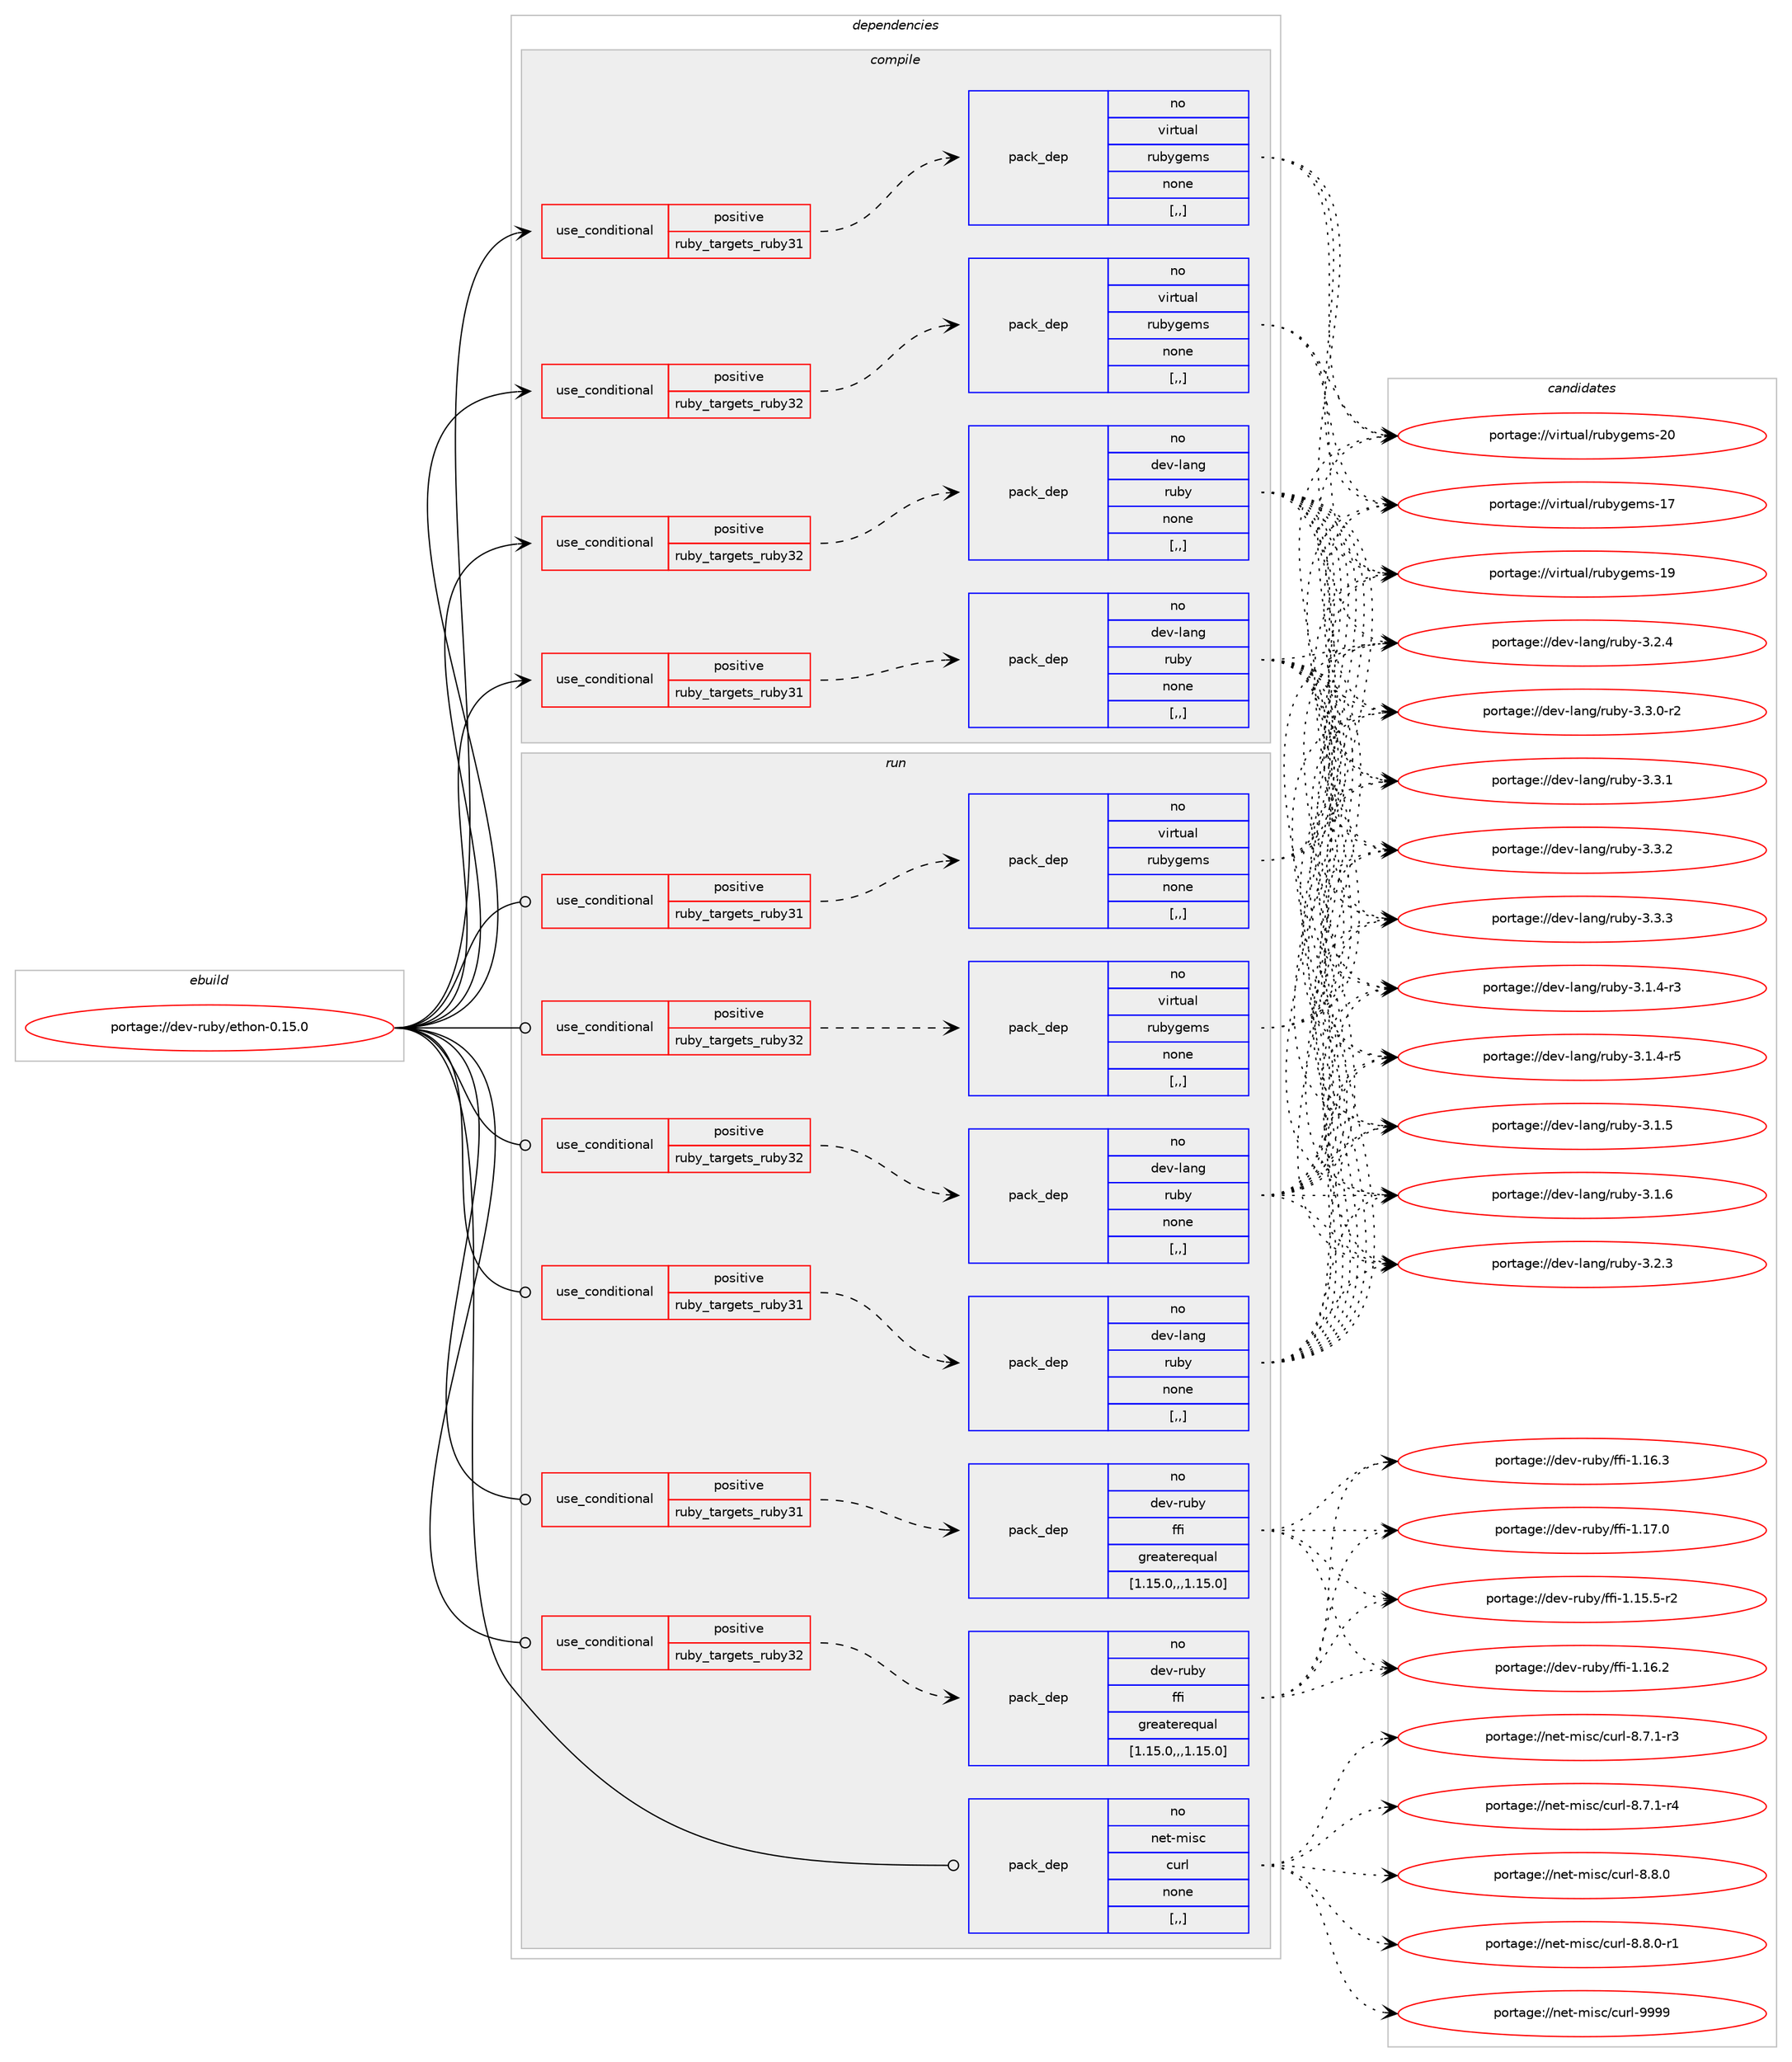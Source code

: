 digraph prolog {

# *************
# Graph options
# *************

newrank=true;
concentrate=true;
compound=true;
graph [rankdir=LR,fontname=Helvetica,fontsize=10,ranksep=1.5];#, ranksep=2.5, nodesep=0.2];
edge  [arrowhead=vee];
node  [fontname=Helvetica,fontsize=10];

# **********
# The ebuild
# **********

subgraph cluster_leftcol {
color=gray;
rank=same;
label=<<i>ebuild</i>>;
id [label="portage://dev-ruby/ethon-0.15.0", color=red, width=4, href="../dev-ruby/ethon-0.15.0.svg"];
}

# ****************
# The dependencies
# ****************

subgraph cluster_midcol {
color=gray;
label=<<i>dependencies</i>>;
subgraph cluster_compile {
fillcolor="#eeeeee";
style=filled;
label=<<i>compile</i>>;
subgraph cond46058 {
dependency178928 [label=<<TABLE BORDER="0" CELLBORDER="1" CELLSPACING="0" CELLPADDING="4"><TR><TD ROWSPAN="3" CELLPADDING="10">use_conditional</TD></TR><TR><TD>positive</TD></TR><TR><TD>ruby_targets_ruby31</TD></TR></TABLE>>, shape=none, color=red];
subgraph pack131589 {
dependency178929 [label=<<TABLE BORDER="0" CELLBORDER="1" CELLSPACING="0" CELLPADDING="4" WIDTH="220"><TR><TD ROWSPAN="6" CELLPADDING="30">pack_dep</TD></TR><TR><TD WIDTH="110">no</TD></TR><TR><TD>dev-lang</TD></TR><TR><TD>ruby</TD></TR><TR><TD>none</TD></TR><TR><TD>[,,]</TD></TR></TABLE>>, shape=none, color=blue];
}
dependency178928:e -> dependency178929:w [weight=20,style="dashed",arrowhead="vee"];
}
id:e -> dependency178928:w [weight=20,style="solid",arrowhead="vee"];
subgraph cond46059 {
dependency178930 [label=<<TABLE BORDER="0" CELLBORDER="1" CELLSPACING="0" CELLPADDING="4"><TR><TD ROWSPAN="3" CELLPADDING="10">use_conditional</TD></TR><TR><TD>positive</TD></TR><TR><TD>ruby_targets_ruby31</TD></TR></TABLE>>, shape=none, color=red];
subgraph pack131590 {
dependency178931 [label=<<TABLE BORDER="0" CELLBORDER="1" CELLSPACING="0" CELLPADDING="4" WIDTH="220"><TR><TD ROWSPAN="6" CELLPADDING="30">pack_dep</TD></TR><TR><TD WIDTH="110">no</TD></TR><TR><TD>virtual</TD></TR><TR><TD>rubygems</TD></TR><TR><TD>none</TD></TR><TR><TD>[,,]</TD></TR></TABLE>>, shape=none, color=blue];
}
dependency178930:e -> dependency178931:w [weight=20,style="dashed",arrowhead="vee"];
}
id:e -> dependency178930:w [weight=20,style="solid",arrowhead="vee"];
subgraph cond46060 {
dependency178932 [label=<<TABLE BORDER="0" CELLBORDER="1" CELLSPACING="0" CELLPADDING="4"><TR><TD ROWSPAN="3" CELLPADDING="10">use_conditional</TD></TR><TR><TD>positive</TD></TR><TR><TD>ruby_targets_ruby32</TD></TR></TABLE>>, shape=none, color=red];
subgraph pack131591 {
dependency178933 [label=<<TABLE BORDER="0" CELLBORDER="1" CELLSPACING="0" CELLPADDING="4" WIDTH="220"><TR><TD ROWSPAN="6" CELLPADDING="30">pack_dep</TD></TR><TR><TD WIDTH="110">no</TD></TR><TR><TD>dev-lang</TD></TR><TR><TD>ruby</TD></TR><TR><TD>none</TD></TR><TR><TD>[,,]</TD></TR></TABLE>>, shape=none, color=blue];
}
dependency178932:e -> dependency178933:w [weight=20,style="dashed",arrowhead="vee"];
}
id:e -> dependency178932:w [weight=20,style="solid",arrowhead="vee"];
subgraph cond46061 {
dependency178934 [label=<<TABLE BORDER="0" CELLBORDER="1" CELLSPACING="0" CELLPADDING="4"><TR><TD ROWSPAN="3" CELLPADDING="10">use_conditional</TD></TR><TR><TD>positive</TD></TR><TR><TD>ruby_targets_ruby32</TD></TR></TABLE>>, shape=none, color=red];
subgraph pack131592 {
dependency178935 [label=<<TABLE BORDER="0" CELLBORDER="1" CELLSPACING="0" CELLPADDING="4" WIDTH="220"><TR><TD ROWSPAN="6" CELLPADDING="30">pack_dep</TD></TR><TR><TD WIDTH="110">no</TD></TR><TR><TD>virtual</TD></TR><TR><TD>rubygems</TD></TR><TR><TD>none</TD></TR><TR><TD>[,,]</TD></TR></TABLE>>, shape=none, color=blue];
}
dependency178934:e -> dependency178935:w [weight=20,style="dashed",arrowhead="vee"];
}
id:e -> dependency178934:w [weight=20,style="solid",arrowhead="vee"];
}
subgraph cluster_compileandrun {
fillcolor="#eeeeee";
style=filled;
label=<<i>compile and run</i>>;
}
subgraph cluster_run {
fillcolor="#eeeeee";
style=filled;
label=<<i>run</i>>;
subgraph cond46062 {
dependency178936 [label=<<TABLE BORDER="0" CELLBORDER="1" CELLSPACING="0" CELLPADDING="4"><TR><TD ROWSPAN="3" CELLPADDING="10">use_conditional</TD></TR><TR><TD>positive</TD></TR><TR><TD>ruby_targets_ruby31</TD></TR></TABLE>>, shape=none, color=red];
subgraph pack131593 {
dependency178937 [label=<<TABLE BORDER="0" CELLBORDER="1" CELLSPACING="0" CELLPADDING="4" WIDTH="220"><TR><TD ROWSPAN="6" CELLPADDING="30">pack_dep</TD></TR><TR><TD WIDTH="110">no</TD></TR><TR><TD>dev-lang</TD></TR><TR><TD>ruby</TD></TR><TR><TD>none</TD></TR><TR><TD>[,,]</TD></TR></TABLE>>, shape=none, color=blue];
}
dependency178936:e -> dependency178937:w [weight=20,style="dashed",arrowhead="vee"];
}
id:e -> dependency178936:w [weight=20,style="solid",arrowhead="odot"];
subgraph cond46063 {
dependency178938 [label=<<TABLE BORDER="0" CELLBORDER="1" CELLSPACING="0" CELLPADDING="4"><TR><TD ROWSPAN="3" CELLPADDING="10">use_conditional</TD></TR><TR><TD>positive</TD></TR><TR><TD>ruby_targets_ruby31</TD></TR></TABLE>>, shape=none, color=red];
subgraph pack131594 {
dependency178939 [label=<<TABLE BORDER="0" CELLBORDER="1" CELLSPACING="0" CELLPADDING="4" WIDTH="220"><TR><TD ROWSPAN="6" CELLPADDING="30">pack_dep</TD></TR><TR><TD WIDTH="110">no</TD></TR><TR><TD>dev-ruby</TD></TR><TR><TD>ffi</TD></TR><TR><TD>greaterequal</TD></TR><TR><TD>[1.15.0,,,1.15.0]</TD></TR></TABLE>>, shape=none, color=blue];
}
dependency178938:e -> dependency178939:w [weight=20,style="dashed",arrowhead="vee"];
}
id:e -> dependency178938:w [weight=20,style="solid",arrowhead="odot"];
subgraph cond46064 {
dependency178940 [label=<<TABLE BORDER="0" CELLBORDER="1" CELLSPACING="0" CELLPADDING="4"><TR><TD ROWSPAN="3" CELLPADDING="10">use_conditional</TD></TR><TR><TD>positive</TD></TR><TR><TD>ruby_targets_ruby31</TD></TR></TABLE>>, shape=none, color=red];
subgraph pack131595 {
dependency178941 [label=<<TABLE BORDER="0" CELLBORDER="1" CELLSPACING="0" CELLPADDING="4" WIDTH="220"><TR><TD ROWSPAN="6" CELLPADDING="30">pack_dep</TD></TR><TR><TD WIDTH="110">no</TD></TR><TR><TD>virtual</TD></TR><TR><TD>rubygems</TD></TR><TR><TD>none</TD></TR><TR><TD>[,,]</TD></TR></TABLE>>, shape=none, color=blue];
}
dependency178940:e -> dependency178941:w [weight=20,style="dashed",arrowhead="vee"];
}
id:e -> dependency178940:w [weight=20,style="solid",arrowhead="odot"];
subgraph cond46065 {
dependency178942 [label=<<TABLE BORDER="0" CELLBORDER="1" CELLSPACING="0" CELLPADDING="4"><TR><TD ROWSPAN="3" CELLPADDING="10">use_conditional</TD></TR><TR><TD>positive</TD></TR><TR><TD>ruby_targets_ruby32</TD></TR></TABLE>>, shape=none, color=red];
subgraph pack131596 {
dependency178943 [label=<<TABLE BORDER="0" CELLBORDER="1" CELLSPACING="0" CELLPADDING="4" WIDTH="220"><TR><TD ROWSPAN="6" CELLPADDING="30">pack_dep</TD></TR><TR><TD WIDTH="110">no</TD></TR><TR><TD>dev-lang</TD></TR><TR><TD>ruby</TD></TR><TR><TD>none</TD></TR><TR><TD>[,,]</TD></TR></TABLE>>, shape=none, color=blue];
}
dependency178942:e -> dependency178943:w [weight=20,style="dashed",arrowhead="vee"];
}
id:e -> dependency178942:w [weight=20,style="solid",arrowhead="odot"];
subgraph cond46066 {
dependency178944 [label=<<TABLE BORDER="0" CELLBORDER="1" CELLSPACING="0" CELLPADDING="4"><TR><TD ROWSPAN="3" CELLPADDING="10">use_conditional</TD></TR><TR><TD>positive</TD></TR><TR><TD>ruby_targets_ruby32</TD></TR></TABLE>>, shape=none, color=red];
subgraph pack131597 {
dependency178945 [label=<<TABLE BORDER="0" CELLBORDER="1" CELLSPACING="0" CELLPADDING="4" WIDTH="220"><TR><TD ROWSPAN="6" CELLPADDING="30">pack_dep</TD></TR><TR><TD WIDTH="110">no</TD></TR><TR><TD>dev-ruby</TD></TR><TR><TD>ffi</TD></TR><TR><TD>greaterequal</TD></TR><TR><TD>[1.15.0,,,1.15.0]</TD></TR></TABLE>>, shape=none, color=blue];
}
dependency178944:e -> dependency178945:w [weight=20,style="dashed",arrowhead="vee"];
}
id:e -> dependency178944:w [weight=20,style="solid",arrowhead="odot"];
subgraph cond46067 {
dependency178946 [label=<<TABLE BORDER="0" CELLBORDER="1" CELLSPACING="0" CELLPADDING="4"><TR><TD ROWSPAN="3" CELLPADDING="10">use_conditional</TD></TR><TR><TD>positive</TD></TR><TR><TD>ruby_targets_ruby32</TD></TR></TABLE>>, shape=none, color=red];
subgraph pack131598 {
dependency178947 [label=<<TABLE BORDER="0" CELLBORDER="1" CELLSPACING="0" CELLPADDING="4" WIDTH="220"><TR><TD ROWSPAN="6" CELLPADDING="30">pack_dep</TD></TR><TR><TD WIDTH="110">no</TD></TR><TR><TD>virtual</TD></TR><TR><TD>rubygems</TD></TR><TR><TD>none</TD></TR><TR><TD>[,,]</TD></TR></TABLE>>, shape=none, color=blue];
}
dependency178946:e -> dependency178947:w [weight=20,style="dashed",arrowhead="vee"];
}
id:e -> dependency178946:w [weight=20,style="solid",arrowhead="odot"];
subgraph pack131599 {
dependency178948 [label=<<TABLE BORDER="0" CELLBORDER="1" CELLSPACING="0" CELLPADDING="4" WIDTH="220"><TR><TD ROWSPAN="6" CELLPADDING="30">pack_dep</TD></TR><TR><TD WIDTH="110">no</TD></TR><TR><TD>net-misc</TD></TR><TR><TD>curl</TD></TR><TR><TD>none</TD></TR><TR><TD>[,,]</TD></TR></TABLE>>, shape=none, color=blue];
}
id:e -> dependency178948:w [weight=20,style="solid",arrowhead="odot"];
}
}

# **************
# The candidates
# **************

subgraph cluster_choices {
rank=same;
color=gray;
label=<<i>candidates</i>>;

subgraph choice131589 {
color=black;
nodesep=1;
choice100101118451089711010347114117981214551464946524511451 [label="portage://dev-lang/ruby-3.1.4-r3", color=red, width=4,href="../dev-lang/ruby-3.1.4-r3.svg"];
choice100101118451089711010347114117981214551464946524511453 [label="portage://dev-lang/ruby-3.1.4-r5", color=red, width=4,href="../dev-lang/ruby-3.1.4-r5.svg"];
choice10010111845108971101034711411798121455146494653 [label="portage://dev-lang/ruby-3.1.5", color=red, width=4,href="../dev-lang/ruby-3.1.5.svg"];
choice10010111845108971101034711411798121455146494654 [label="portage://dev-lang/ruby-3.1.6", color=red, width=4,href="../dev-lang/ruby-3.1.6.svg"];
choice10010111845108971101034711411798121455146504651 [label="portage://dev-lang/ruby-3.2.3", color=red, width=4,href="../dev-lang/ruby-3.2.3.svg"];
choice10010111845108971101034711411798121455146504652 [label="portage://dev-lang/ruby-3.2.4", color=red, width=4,href="../dev-lang/ruby-3.2.4.svg"];
choice100101118451089711010347114117981214551465146484511450 [label="portage://dev-lang/ruby-3.3.0-r2", color=red, width=4,href="../dev-lang/ruby-3.3.0-r2.svg"];
choice10010111845108971101034711411798121455146514649 [label="portage://dev-lang/ruby-3.3.1", color=red, width=4,href="../dev-lang/ruby-3.3.1.svg"];
choice10010111845108971101034711411798121455146514650 [label="portage://dev-lang/ruby-3.3.2", color=red, width=4,href="../dev-lang/ruby-3.3.2.svg"];
choice10010111845108971101034711411798121455146514651 [label="portage://dev-lang/ruby-3.3.3", color=red, width=4,href="../dev-lang/ruby-3.3.3.svg"];
dependency178929:e -> choice100101118451089711010347114117981214551464946524511451:w [style=dotted,weight="100"];
dependency178929:e -> choice100101118451089711010347114117981214551464946524511453:w [style=dotted,weight="100"];
dependency178929:e -> choice10010111845108971101034711411798121455146494653:w [style=dotted,weight="100"];
dependency178929:e -> choice10010111845108971101034711411798121455146494654:w [style=dotted,weight="100"];
dependency178929:e -> choice10010111845108971101034711411798121455146504651:w [style=dotted,weight="100"];
dependency178929:e -> choice10010111845108971101034711411798121455146504652:w [style=dotted,weight="100"];
dependency178929:e -> choice100101118451089711010347114117981214551465146484511450:w [style=dotted,weight="100"];
dependency178929:e -> choice10010111845108971101034711411798121455146514649:w [style=dotted,weight="100"];
dependency178929:e -> choice10010111845108971101034711411798121455146514650:w [style=dotted,weight="100"];
dependency178929:e -> choice10010111845108971101034711411798121455146514651:w [style=dotted,weight="100"];
}
subgraph choice131590 {
color=black;
nodesep=1;
choice118105114116117971084711411798121103101109115454955 [label="portage://virtual/rubygems-17", color=red, width=4,href="../virtual/rubygems-17.svg"];
choice118105114116117971084711411798121103101109115454957 [label="portage://virtual/rubygems-19", color=red, width=4,href="../virtual/rubygems-19.svg"];
choice118105114116117971084711411798121103101109115455048 [label="portage://virtual/rubygems-20", color=red, width=4,href="../virtual/rubygems-20.svg"];
dependency178931:e -> choice118105114116117971084711411798121103101109115454955:w [style=dotted,weight="100"];
dependency178931:e -> choice118105114116117971084711411798121103101109115454957:w [style=dotted,weight="100"];
dependency178931:e -> choice118105114116117971084711411798121103101109115455048:w [style=dotted,weight="100"];
}
subgraph choice131591 {
color=black;
nodesep=1;
choice100101118451089711010347114117981214551464946524511451 [label="portage://dev-lang/ruby-3.1.4-r3", color=red, width=4,href="../dev-lang/ruby-3.1.4-r3.svg"];
choice100101118451089711010347114117981214551464946524511453 [label="portage://dev-lang/ruby-3.1.4-r5", color=red, width=4,href="../dev-lang/ruby-3.1.4-r5.svg"];
choice10010111845108971101034711411798121455146494653 [label="portage://dev-lang/ruby-3.1.5", color=red, width=4,href="../dev-lang/ruby-3.1.5.svg"];
choice10010111845108971101034711411798121455146494654 [label="portage://dev-lang/ruby-3.1.6", color=red, width=4,href="../dev-lang/ruby-3.1.6.svg"];
choice10010111845108971101034711411798121455146504651 [label="portage://dev-lang/ruby-3.2.3", color=red, width=4,href="../dev-lang/ruby-3.2.3.svg"];
choice10010111845108971101034711411798121455146504652 [label="portage://dev-lang/ruby-3.2.4", color=red, width=4,href="../dev-lang/ruby-3.2.4.svg"];
choice100101118451089711010347114117981214551465146484511450 [label="portage://dev-lang/ruby-3.3.0-r2", color=red, width=4,href="../dev-lang/ruby-3.3.0-r2.svg"];
choice10010111845108971101034711411798121455146514649 [label="portage://dev-lang/ruby-3.3.1", color=red, width=4,href="../dev-lang/ruby-3.3.1.svg"];
choice10010111845108971101034711411798121455146514650 [label="portage://dev-lang/ruby-3.3.2", color=red, width=4,href="../dev-lang/ruby-3.3.2.svg"];
choice10010111845108971101034711411798121455146514651 [label="portage://dev-lang/ruby-3.3.3", color=red, width=4,href="../dev-lang/ruby-3.3.3.svg"];
dependency178933:e -> choice100101118451089711010347114117981214551464946524511451:w [style=dotted,weight="100"];
dependency178933:e -> choice100101118451089711010347114117981214551464946524511453:w [style=dotted,weight="100"];
dependency178933:e -> choice10010111845108971101034711411798121455146494653:w [style=dotted,weight="100"];
dependency178933:e -> choice10010111845108971101034711411798121455146494654:w [style=dotted,weight="100"];
dependency178933:e -> choice10010111845108971101034711411798121455146504651:w [style=dotted,weight="100"];
dependency178933:e -> choice10010111845108971101034711411798121455146504652:w [style=dotted,weight="100"];
dependency178933:e -> choice100101118451089711010347114117981214551465146484511450:w [style=dotted,weight="100"];
dependency178933:e -> choice10010111845108971101034711411798121455146514649:w [style=dotted,weight="100"];
dependency178933:e -> choice10010111845108971101034711411798121455146514650:w [style=dotted,weight="100"];
dependency178933:e -> choice10010111845108971101034711411798121455146514651:w [style=dotted,weight="100"];
}
subgraph choice131592 {
color=black;
nodesep=1;
choice118105114116117971084711411798121103101109115454955 [label="portage://virtual/rubygems-17", color=red, width=4,href="../virtual/rubygems-17.svg"];
choice118105114116117971084711411798121103101109115454957 [label="portage://virtual/rubygems-19", color=red, width=4,href="../virtual/rubygems-19.svg"];
choice118105114116117971084711411798121103101109115455048 [label="portage://virtual/rubygems-20", color=red, width=4,href="../virtual/rubygems-20.svg"];
dependency178935:e -> choice118105114116117971084711411798121103101109115454955:w [style=dotted,weight="100"];
dependency178935:e -> choice118105114116117971084711411798121103101109115454957:w [style=dotted,weight="100"];
dependency178935:e -> choice118105114116117971084711411798121103101109115455048:w [style=dotted,weight="100"];
}
subgraph choice131593 {
color=black;
nodesep=1;
choice100101118451089711010347114117981214551464946524511451 [label="portage://dev-lang/ruby-3.1.4-r3", color=red, width=4,href="../dev-lang/ruby-3.1.4-r3.svg"];
choice100101118451089711010347114117981214551464946524511453 [label="portage://dev-lang/ruby-3.1.4-r5", color=red, width=4,href="../dev-lang/ruby-3.1.4-r5.svg"];
choice10010111845108971101034711411798121455146494653 [label="portage://dev-lang/ruby-3.1.5", color=red, width=4,href="../dev-lang/ruby-3.1.5.svg"];
choice10010111845108971101034711411798121455146494654 [label="portage://dev-lang/ruby-3.1.6", color=red, width=4,href="../dev-lang/ruby-3.1.6.svg"];
choice10010111845108971101034711411798121455146504651 [label="portage://dev-lang/ruby-3.2.3", color=red, width=4,href="../dev-lang/ruby-3.2.3.svg"];
choice10010111845108971101034711411798121455146504652 [label="portage://dev-lang/ruby-3.2.4", color=red, width=4,href="../dev-lang/ruby-3.2.4.svg"];
choice100101118451089711010347114117981214551465146484511450 [label="portage://dev-lang/ruby-3.3.0-r2", color=red, width=4,href="../dev-lang/ruby-3.3.0-r2.svg"];
choice10010111845108971101034711411798121455146514649 [label="portage://dev-lang/ruby-3.3.1", color=red, width=4,href="../dev-lang/ruby-3.3.1.svg"];
choice10010111845108971101034711411798121455146514650 [label="portage://dev-lang/ruby-3.3.2", color=red, width=4,href="../dev-lang/ruby-3.3.2.svg"];
choice10010111845108971101034711411798121455146514651 [label="portage://dev-lang/ruby-3.3.3", color=red, width=4,href="../dev-lang/ruby-3.3.3.svg"];
dependency178937:e -> choice100101118451089711010347114117981214551464946524511451:w [style=dotted,weight="100"];
dependency178937:e -> choice100101118451089711010347114117981214551464946524511453:w [style=dotted,weight="100"];
dependency178937:e -> choice10010111845108971101034711411798121455146494653:w [style=dotted,weight="100"];
dependency178937:e -> choice10010111845108971101034711411798121455146494654:w [style=dotted,weight="100"];
dependency178937:e -> choice10010111845108971101034711411798121455146504651:w [style=dotted,weight="100"];
dependency178937:e -> choice10010111845108971101034711411798121455146504652:w [style=dotted,weight="100"];
dependency178937:e -> choice100101118451089711010347114117981214551465146484511450:w [style=dotted,weight="100"];
dependency178937:e -> choice10010111845108971101034711411798121455146514649:w [style=dotted,weight="100"];
dependency178937:e -> choice10010111845108971101034711411798121455146514650:w [style=dotted,weight="100"];
dependency178937:e -> choice10010111845108971101034711411798121455146514651:w [style=dotted,weight="100"];
}
subgraph choice131594 {
color=black;
nodesep=1;
choice100101118451141179812147102102105454946495346534511450 [label="portage://dev-ruby/ffi-1.15.5-r2", color=red, width=4,href="../dev-ruby/ffi-1.15.5-r2.svg"];
choice10010111845114117981214710210210545494649544650 [label="portage://dev-ruby/ffi-1.16.2", color=red, width=4,href="../dev-ruby/ffi-1.16.2.svg"];
choice10010111845114117981214710210210545494649544651 [label="portage://dev-ruby/ffi-1.16.3", color=red, width=4,href="../dev-ruby/ffi-1.16.3.svg"];
choice10010111845114117981214710210210545494649554648 [label="portage://dev-ruby/ffi-1.17.0", color=red, width=4,href="../dev-ruby/ffi-1.17.0.svg"];
dependency178939:e -> choice100101118451141179812147102102105454946495346534511450:w [style=dotted,weight="100"];
dependency178939:e -> choice10010111845114117981214710210210545494649544650:w [style=dotted,weight="100"];
dependency178939:e -> choice10010111845114117981214710210210545494649544651:w [style=dotted,weight="100"];
dependency178939:e -> choice10010111845114117981214710210210545494649554648:w [style=dotted,weight="100"];
}
subgraph choice131595 {
color=black;
nodesep=1;
choice118105114116117971084711411798121103101109115454955 [label="portage://virtual/rubygems-17", color=red, width=4,href="../virtual/rubygems-17.svg"];
choice118105114116117971084711411798121103101109115454957 [label="portage://virtual/rubygems-19", color=red, width=4,href="../virtual/rubygems-19.svg"];
choice118105114116117971084711411798121103101109115455048 [label="portage://virtual/rubygems-20", color=red, width=4,href="../virtual/rubygems-20.svg"];
dependency178941:e -> choice118105114116117971084711411798121103101109115454955:w [style=dotted,weight="100"];
dependency178941:e -> choice118105114116117971084711411798121103101109115454957:w [style=dotted,weight="100"];
dependency178941:e -> choice118105114116117971084711411798121103101109115455048:w [style=dotted,weight="100"];
}
subgraph choice131596 {
color=black;
nodesep=1;
choice100101118451089711010347114117981214551464946524511451 [label="portage://dev-lang/ruby-3.1.4-r3", color=red, width=4,href="../dev-lang/ruby-3.1.4-r3.svg"];
choice100101118451089711010347114117981214551464946524511453 [label="portage://dev-lang/ruby-3.1.4-r5", color=red, width=4,href="../dev-lang/ruby-3.1.4-r5.svg"];
choice10010111845108971101034711411798121455146494653 [label="portage://dev-lang/ruby-3.1.5", color=red, width=4,href="../dev-lang/ruby-3.1.5.svg"];
choice10010111845108971101034711411798121455146494654 [label="portage://dev-lang/ruby-3.1.6", color=red, width=4,href="../dev-lang/ruby-3.1.6.svg"];
choice10010111845108971101034711411798121455146504651 [label="portage://dev-lang/ruby-3.2.3", color=red, width=4,href="../dev-lang/ruby-3.2.3.svg"];
choice10010111845108971101034711411798121455146504652 [label="portage://dev-lang/ruby-3.2.4", color=red, width=4,href="../dev-lang/ruby-3.2.4.svg"];
choice100101118451089711010347114117981214551465146484511450 [label="portage://dev-lang/ruby-3.3.0-r2", color=red, width=4,href="../dev-lang/ruby-3.3.0-r2.svg"];
choice10010111845108971101034711411798121455146514649 [label="portage://dev-lang/ruby-3.3.1", color=red, width=4,href="../dev-lang/ruby-3.3.1.svg"];
choice10010111845108971101034711411798121455146514650 [label="portage://dev-lang/ruby-3.3.2", color=red, width=4,href="../dev-lang/ruby-3.3.2.svg"];
choice10010111845108971101034711411798121455146514651 [label="portage://dev-lang/ruby-3.3.3", color=red, width=4,href="../dev-lang/ruby-3.3.3.svg"];
dependency178943:e -> choice100101118451089711010347114117981214551464946524511451:w [style=dotted,weight="100"];
dependency178943:e -> choice100101118451089711010347114117981214551464946524511453:w [style=dotted,weight="100"];
dependency178943:e -> choice10010111845108971101034711411798121455146494653:w [style=dotted,weight="100"];
dependency178943:e -> choice10010111845108971101034711411798121455146494654:w [style=dotted,weight="100"];
dependency178943:e -> choice10010111845108971101034711411798121455146504651:w [style=dotted,weight="100"];
dependency178943:e -> choice10010111845108971101034711411798121455146504652:w [style=dotted,weight="100"];
dependency178943:e -> choice100101118451089711010347114117981214551465146484511450:w [style=dotted,weight="100"];
dependency178943:e -> choice10010111845108971101034711411798121455146514649:w [style=dotted,weight="100"];
dependency178943:e -> choice10010111845108971101034711411798121455146514650:w [style=dotted,weight="100"];
dependency178943:e -> choice10010111845108971101034711411798121455146514651:w [style=dotted,weight="100"];
}
subgraph choice131597 {
color=black;
nodesep=1;
choice100101118451141179812147102102105454946495346534511450 [label="portage://dev-ruby/ffi-1.15.5-r2", color=red, width=4,href="../dev-ruby/ffi-1.15.5-r2.svg"];
choice10010111845114117981214710210210545494649544650 [label="portage://dev-ruby/ffi-1.16.2", color=red, width=4,href="../dev-ruby/ffi-1.16.2.svg"];
choice10010111845114117981214710210210545494649544651 [label="portage://dev-ruby/ffi-1.16.3", color=red, width=4,href="../dev-ruby/ffi-1.16.3.svg"];
choice10010111845114117981214710210210545494649554648 [label="portage://dev-ruby/ffi-1.17.0", color=red, width=4,href="../dev-ruby/ffi-1.17.0.svg"];
dependency178945:e -> choice100101118451141179812147102102105454946495346534511450:w [style=dotted,weight="100"];
dependency178945:e -> choice10010111845114117981214710210210545494649544650:w [style=dotted,weight="100"];
dependency178945:e -> choice10010111845114117981214710210210545494649544651:w [style=dotted,weight="100"];
dependency178945:e -> choice10010111845114117981214710210210545494649554648:w [style=dotted,weight="100"];
}
subgraph choice131598 {
color=black;
nodesep=1;
choice118105114116117971084711411798121103101109115454955 [label="portage://virtual/rubygems-17", color=red, width=4,href="../virtual/rubygems-17.svg"];
choice118105114116117971084711411798121103101109115454957 [label="portage://virtual/rubygems-19", color=red, width=4,href="../virtual/rubygems-19.svg"];
choice118105114116117971084711411798121103101109115455048 [label="portage://virtual/rubygems-20", color=red, width=4,href="../virtual/rubygems-20.svg"];
dependency178947:e -> choice118105114116117971084711411798121103101109115454955:w [style=dotted,weight="100"];
dependency178947:e -> choice118105114116117971084711411798121103101109115454957:w [style=dotted,weight="100"];
dependency178947:e -> choice118105114116117971084711411798121103101109115455048:w [style=dotted,weight="100"];
}
subgraph choice131599 {
color=black;
nodesep=1;
choice110101116451091051159947991171141084556465546494511451 [label="portage://net-misc/curl-8.7.1-r3", color=red, width=4,href="../net-misc/curl-8.7.1-r3.svg"];
choice110101116451091051159947991171141084556465546494511452 [label="portage://net-misc/curl-8.7.1-r4", color=red, width=4,href="../net-misc/curl-8.7.1-r4.svg"];
choice11010111645109105115994799117114108455646564648 [label="portage://net-misc/curl-8.8.0", color=red, width=4,href="../net-misc/curl-8.8.0.svg"];
choice110101116451091051159947991171141084556465646484511449 [label="portage://net-misc/curl-8.8.0-r1", color=red, width=4,href="../net-misc/curl-8.8.0-r1.svg"];
choice110101116451091051159947991171141084557575757 [label="portage://net-misc/curl-9999", color=red, width=4,href="../net-misc/curl-9999.svg"];
dependency178948:e -> choice110101116451091051159947991171141084556465546494511451:w [style=dotted,weight="100"];
dependency178948:e -> choice110101116451091051159947991171141084556465546494511452:w [style=dotted,weight="100"];
dependency178948:e -> choice11010111645109105115994799117114108455646564648:w [style=dotted,weight="100"];
dependency178948:e -> choice110101116451091051159947991171141084556465646484511449:w [style=dotted,weight="100"];
dependency178948:e -> choice110101116451091051159947991171141084557575757:w [style=dotted,weight="100"];
}
}

}
